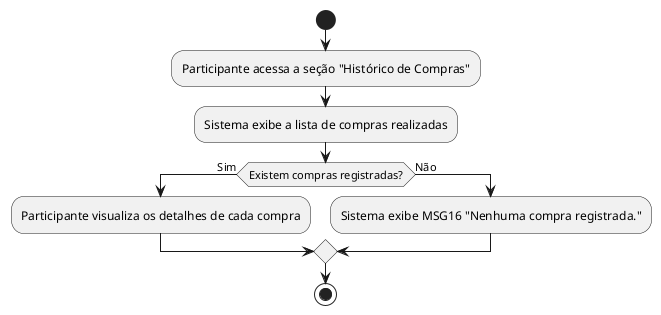 @startuml

start

:Participante acessa a seção "Histórico de Compras";
:Sistema exibe a lista de compras realizadas;

if (Existem compras registradas?) then (Sim)
    :Participante visualiza os detalhes de cada compra;
else (Não)
    :Sistema exibe MSG16 "Nenhuma compra registrada.";
endif

stop

@enduml
